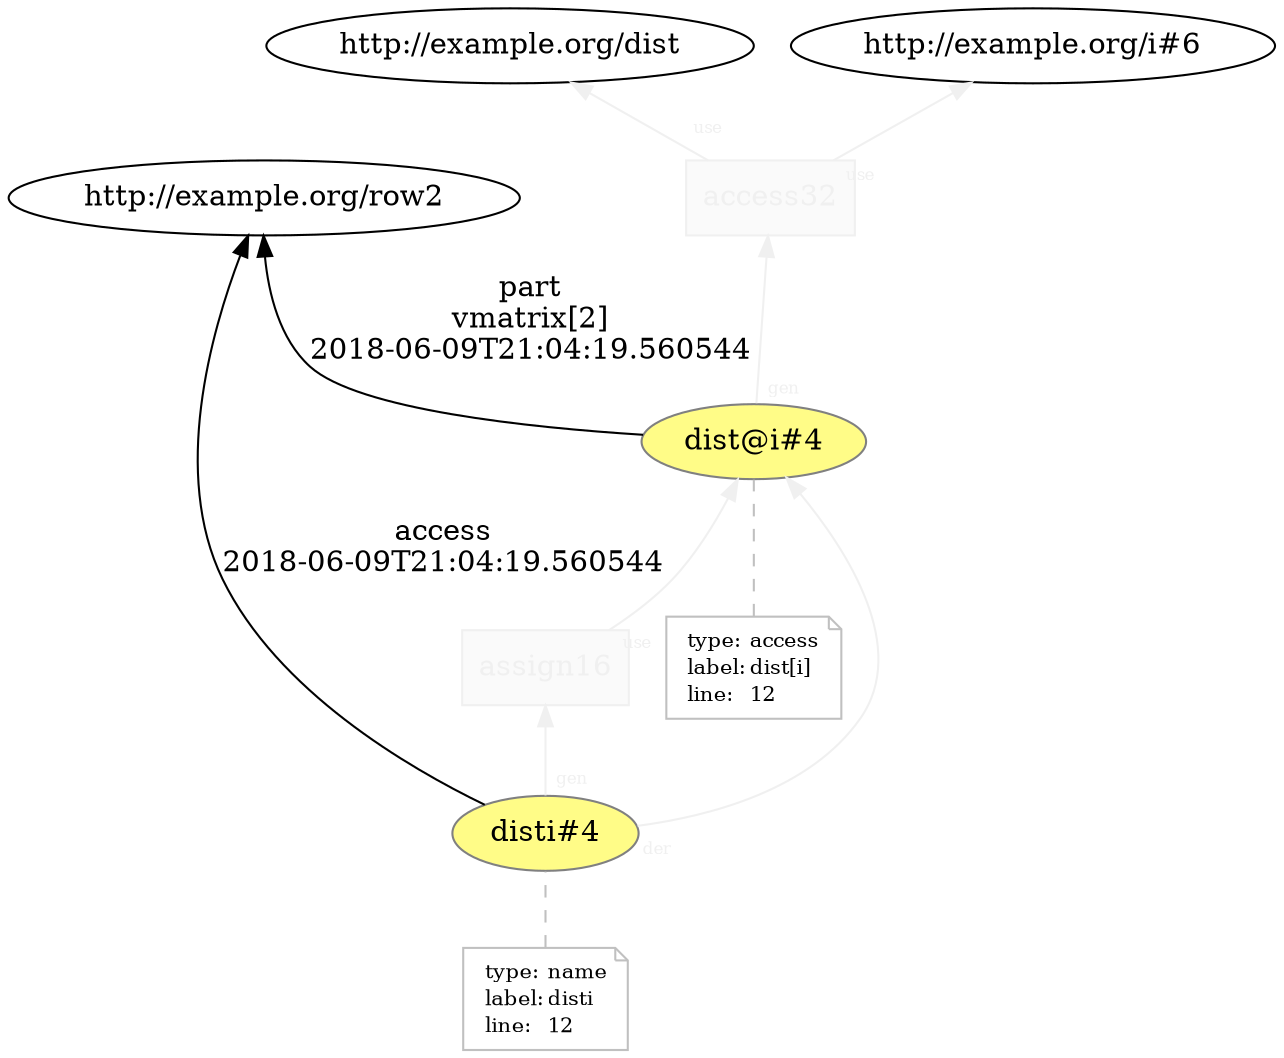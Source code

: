 digraph "PROV" { size="16,12"; rankdir="BT";
"http://example.org/dist@i#4" [fillcolor="#FFFC87",color="#808080",style="filled",label="dist@i#4",URL="http://example.org/dist@i#4"]
"http://example.org/dist@i#4-attrs" [color="gray",shape="note",fontsize="10",fontcolor="black",label=<<TABLE cellpadding="0" border="0">
	<TR>
	    <TD align="left">type:</TD>
	    <TD align="left">access</TD>
	</TR>
	<TR>
	    <TD align="left">label:</TD>
	    <TD align="left">dist[i]</TD>
	</TR>
	<TR>
	    <TD align="left">line:</TD>
	    <TD align="left">12</TD>
	</TR>
</TABLE>>]
"http://example.org/dist@i#4-attrs" -> "http://example.org/dist@i#4" [color="gray",style="dashed",arrowhead="none"]
"http://example.org/dist@i#4" -> "http://example.org/row2" [fontsize="14",distance="1.5",angle="60.0",rotation="20",label="part
vmatrix[2]
2018-06-09T21:04:19.560544"]
"http://example.org/access32" [fillcolor="#FAFAFA",color="#F0F0F0",shape="polygon",sides="4",style="filled",fontcolor="#F0F0F0",label="access32",URL="http://example.org/access32"]
"http://example.org/access32" -> "http://example.org/dist" [labelfontsize="8",labeldistance="1.5",labelangle="60.0",rotation="20",taillabel="use",fontcolor="#F0F0F0",color="#F0F0F0"]
"http://example.org/access32" -> "http://example.org/i#6" [labelfontsize="8",labeldistance="1.5",labelangle="60.0",rotation="20",taillabel="use",fontcolor="#F0F0F0",color="#F0F0F0"]
"http://example.org/dist@i#4" -> "http://example.org/access32" [labelfontsize="8",labeldistance="1.5",labelangle="60.0",rotation="20",taillabel="gen",fontcolor="#F0F0F0",color="#F0F0F0"]
"http://example.org/disti#4" [fillcolor="#FFFC87",color="#808080",style="filled",label="disti#4",URL="http://example.org/disti#4"]
"http://example.org/disti#4-attrs" [color="gray",shape="note",fontsize="10",fontcolor="black",label=<<TABLE cellpadding="0" border="0">
	<TR>
	    <TD align="left">type:</TD>
	    <TD align="left">name</TD>
	</TR>
	<TR>
	    <TD align="left">label:</TD>
	    <TD align="left">disti</TD>
	</TR>
	<TR>
	    <TD align="left">line:</TD>
	    <TD align="left">12</TD>
	</TR>
</TABLE>>]
"http://example.org/disti#4-attrs" -> "http://example.org/disti#4" [color="gray",style="dashed",arrowhead="none"]
"http://example.org/disti#4" -> "http://example.org/row2" [fontsize="14",distance="1.5",angle="60.0",rotation="20",label="access
2018-06-09T21:04:19.560544"]
"http://example.org/assign16" [fillcolor="#FAFAFA",color="#F0F0F0",shape="polygon",sides="4",style="filled",fontcolor="#F0F0F0",label="assign16",URL="http://example.org/assign16"]
"http://example.org/disti#4" -> "http://example.org/dist@i#4" [labelfontsize="8",labeldistance="1.5",labelangle="60.0",rotation="20",taillabel="der",fontcolor="#F0F0F0",color="#F0F0F0"]
"http://example.org/assign16" -> "http://example.org/dist@i#4" [labelfontsize="8",labeldistance="1.5",labelangle="60.0",rotation="20",taillabel="use",fontcolor="#F0F0F0",color="#F0F0F0"]
"http://example.org/disti#4" -> "http://example.org/assign16" [labelfontsize="8",labeldistance="1.5",labelangle="60.0",rotation="20",taillabel="gen",fontcolor="#F0F0F0",color="#F0F0F0"]
}